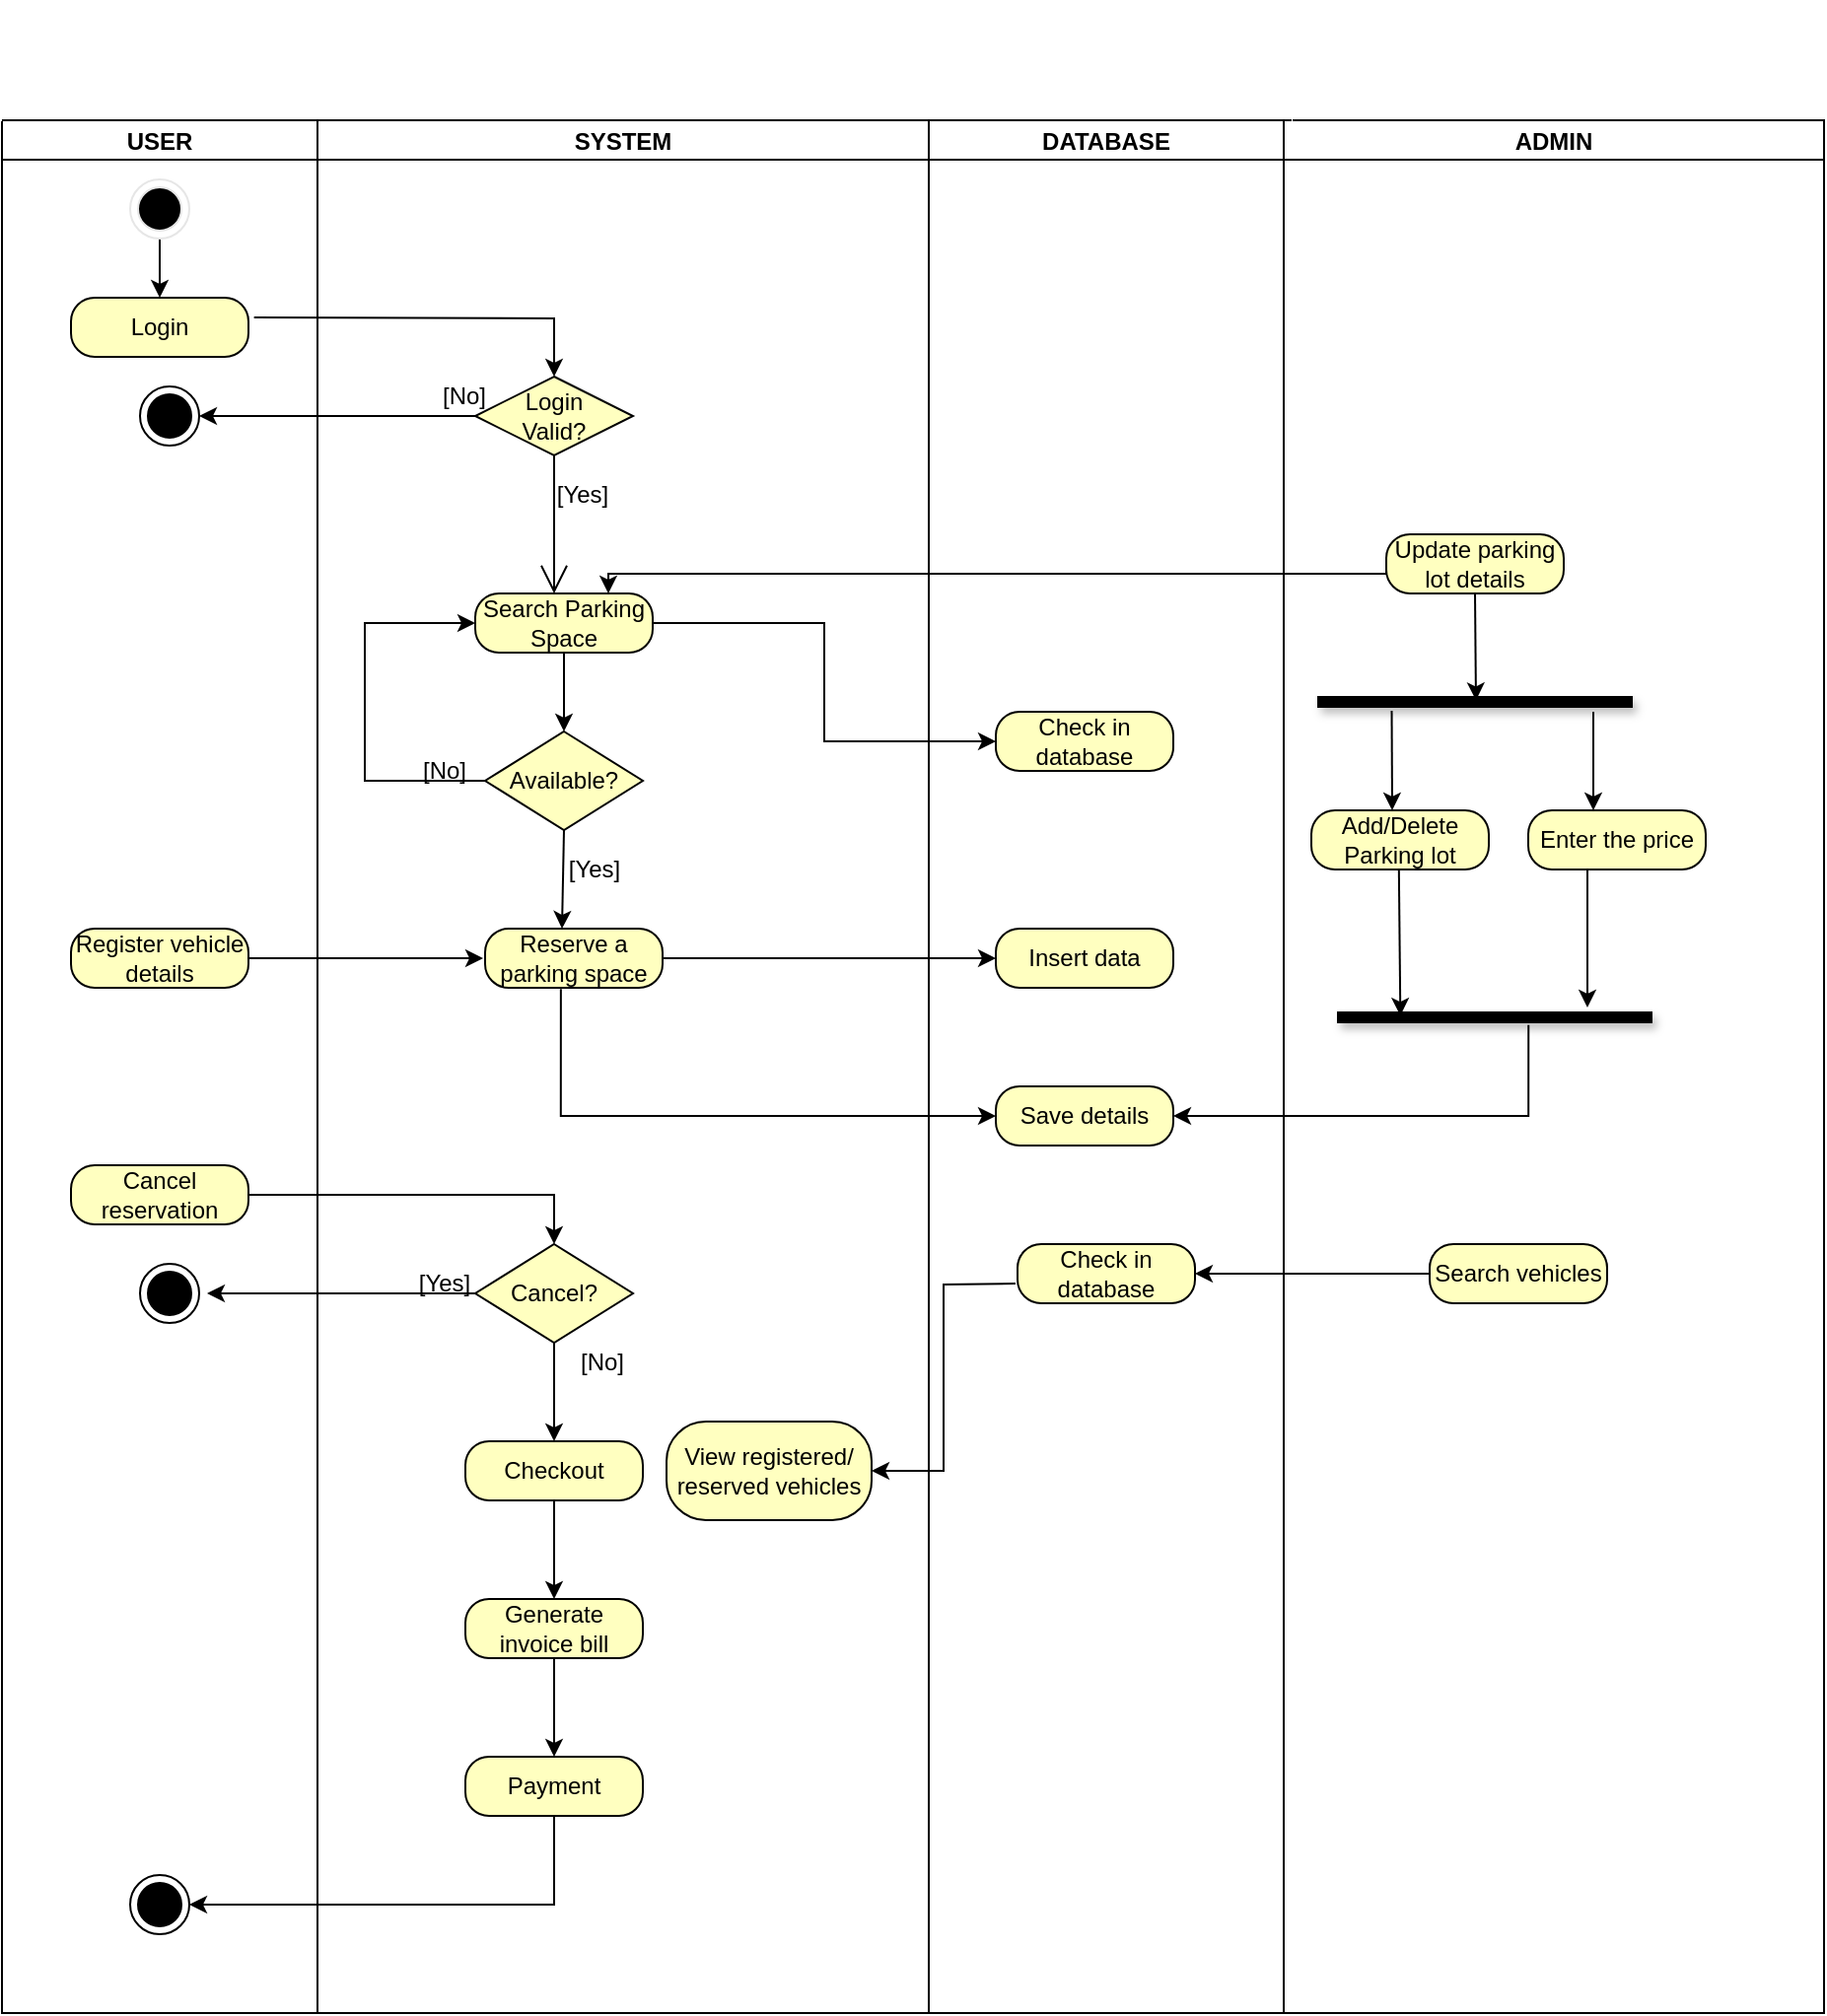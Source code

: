 <mxfile version="18.1.2" type="device"><diagram id="c_wVt138Hi0dX1TscH15" name="Page-1"><mxGraphModel dx="1597" dy="1852" grid="1" gridSize="10" guides="1" tooltips="1" connect="1" arrows="1" fold="1" page="1" pageScale="1" pageWidth="850" pageHeight="1100" math="0" shadow="0"><root><mxCell id="0"/><mxCell id="1" parent="0"/><mxCell id="mEHdNyEY3YdC3BPwxC17-1" value="" style="swimlane;childLayout=stackLayout;resizeParent=1;resizeParentMax=0;startSize=20;fillColor=default;swimlaneLine=1;" parent="1" vertex="1"><mxGeometry x="36" y="30" width="650" height="980" as="geometry"><mxRectangle x="180" y="40" width="60" height="20" as="alternateBounds"/></mxGeometry></mxCell><mxCell id="mEHdNyEY3YdC3BPwxC17-2" value="USER" style="swimlane;startSize=20;" parent="mEHdNyEY3YdC3BPwxC17-1" vertex="1"><mxGeometry y="20" width="160" height="960" as="geometry"><mxRectangle y="20" width="30" height="460" as="alternateBounds"/></mxGeometry></mxCell><mxCell id="mEHdNyEY3YdC3BPwxC17-19" value="" style="edgeStyle=orthogonalEdgeStyle;rounded=0;orthogonalLoop=1;jettySize=auto;html=1;" parent="mEHdNyEY3YdC3BPwxC17-2" source="mEHdNyEY3YdC3BPwxC17-14" target="mEHdNyEY3YdC3BPwxC17-17" edge="1"><mxGeometry relative="1" as="geometry"><Array as="points"><mxPoint x="80" y="45"/></Array></mxGeometry></mxCell><mxCell id="mEHdNyEY3YdC3BPwxC17-14" value="" style="ellipse;html=1;shape=endState;fillColor=#000000;strokeColor=#E6E6E6;" parent="mEHdNyEY3YdC3BPwxC17-2" vertex="1"><mxGeometry x="65" y="30" width="30" height="30" as="geometry"/></mxCell><mxCell id="mEHdNyEY3YdC3BPwxC17-17" value="Login" style="rounded=1;whiteSpace=wrap;html=1;arcSize=40;fontColor=#000000;fillColor=#ffffc0;strokeColor=#000000;" parent="mEHdNyEY3YdC3BPwxC17-2" vertex="1"><mxGeometry x="35" y="90" width="90" height="30" as="geometry"/></mxCell><mxCell id="mEHdNyEY3YdC3BPwxC17-87" value="" style="ellipse;html=1;shape=endState;fillColor=#000000;strokeColor=#000000;fontFamily=Helvetica;fontSize=12;fontColor=default;startSize=20;" parent="mEHdNyEY3YdC3BPwxC17-2" vertex="1"><mxGeometry x="65" y="890" width="30" height="30" as="geometry"/></mxCell><mxCell id="vMOf_9jlws3HexfgJWtq-11" value="" style="ellipse;html=1;shape=endState;fillColor=#000000;strokeColor=#000000;fontFamily=Helvetica;fontSize=12;fontColor=default;startSize=20;" vertex="1" parent="mEHdNyEY3YdC3BPwxC17-2"><mxGeometry x="70" y="135" width="30" height="30" as="geometry"/></mxCell><mxCell id="vMOf_9jlws3HexfgJWtq-23" value="Register vehicle details" style="rounded=1;whiteSpace=wrap;html=1;arcSize=40;fontColor=#000000;fillColor=#ffffc0;strokeColor=#000000;" vertex="1" parent="mEHdNyEY3YdC3BPwxC17-2"><mxGeometry x="35" y="410" width="90" height="30" as="geometry"/></mxCell><mxCell id="vMOf_9jlws3HexfgJWtq-42" value="Cancel reservation" style="rounded=1;whiteSpace=wrap;html=1;arcSize=40;fontColor=#000000;fillColor=#ffffc0;strokeColor=#000000;" vertex="1" parent="mEHdNyEY3YdC3BPwxC17-2"><mxGeometry x="35" y="530" width="90" height="30" as="geometry"/></mxCell><mxCell id="vMOf_9jlws3HexfgJWtq-46" value="" style="endArrow=classic;html=1;rounded=0;exitX=0;exitY=0.5;exitDx=0;exitDy=0;" edge="1" parent="mEHdNyEY3YdC3BPwxC17-2" source="vMOf_9jlws3HexfgJWtq-43"><mxGeometry width="50" height="50" relative="1" as="geometry"><mxPoint x="84" y="650" as="sourcePoint"/><mxPoint x="104" y="595" as="targetPoint"/></mxGeometry></mxCell><mxCell id="vMOf_9jlws3HexfgJWtq-47" value="" style="ellipse;html=1;shape=endState;fillColor=#000000;strokeColor=#000000;fontFamily=Helvetica;fontSize=12;fontColor=default;startSize=20;" vertex="1" parent="mEHdNyEY3YdC3BPwxC17-2"><mxGeometry x="70" y="580" width="30" height="30" as="geometry"/></mxCell><mxCell id="mEHdNyEY3YdC3BPwxC17-3" value="SYSTEM" style="swimlane;startSize=20;" parent="mEHdNyEY3YdC3BPwxC17-1" vertex="1"><mxGeometry x="160" y="20" width="310" height="960" as="geometry"/></mxCell><mxCell id="mEHdNyEY3YdC3BPwxC17-67" value="Payment" style="rounded=1;whiteSpace=wrap;html=1;arcSize=40;fontColor=#000000;fillColor=#ffffc0;strokeColor=#000000;" parent="mEHdNyEY3YdC3BPwxC17-3" vertex="1"><mxGeometry x="75" y="830" width="90" height="30" as="geometry"/></mxCell><mxCell id="mEHdNyEY3YdC3BPwxC17-29" value="" style="endArrow=classic;html=1;rounded=0;fontFamily=Helvetica;fontSize=12;fontColor=default;edgeStyle=orthogonalEdgeStyle;entryX=0.5;entryY=0;entryDx=0;entryDy=0;" parent="mEHdNyEY3YdC3BPwxC17-3" edge="1" target="vMOf_9jlws3HexfgJWtq-5"><mxGeometry width="50" height="50" relative="1" as="geometry"><mxPoint x="-32.17" y="100" as="sourcePoint"/><mxPoint x="84" y="100" as="targetPoint"/></mxGeometry></mxCell><mxCell id="vMOf_9jlws3HexfgJWtq-5" value="Login &lt;br&gt;Valid?" style="rhombus;whiteSpace=wrap;html=1;fillColor=#ffffc0;strokeColor=#000000;" vertex="1" parent="mEHdNyEY3YdC3BPwxC17-3"><mxGeometry x="80" y="130" width="80" height="40" as="geometry"/></mxCell><mxCell id="vMOf_9jlws3HexfgJWtq-15" value="" style="edgeStyle=orthogonalEdgeStyle;rounded=0;orthogonalLoop=1;jettySize=auto;html=1;" edge="1" parent="mEHdNyEY3YdC3BPwxC17-3" source="vMOf_9jlws3HexfgJWtq-12" target="vMOf_9jlws3HexfgJWtq-14"><mxGeometry relative="1" as="geometry"/></mxCell><mxCell id="vMOf_9jlws3HexfgJWtq-12" value="Search Parking Space" style="rounded=1;whiteSpace=wrap;html=1;arcSize=40;fontColor=#000000;fillColor=#ffffc0;strokeColor=#000000;" vertex="1" parent="mEHdNyEY3YdC3BPwxC17-3"><mxGeometry x="80" y="240" width="90" height="30" as="geometry"/></mxCell><mxCell id="vMOf_9jlws3HexfgJWtq-14" value="Available?" style="rhombus;whiteSpace=wrap;html=1;fillColor=#ffffc0;strokeColor=#000000;" vertex="1" parent="mEHdNyEY3YdC3BPwxC17-3"><mxGeometry x="85" y="310" width="80" height="50" as="geometry"/></mxCell><mxCell id="vMOf_9jlws3HexfgJWtq-16" value="" style="endArrow=classic;html=1;rounded=0;edgeStyle=orthogonalEdgeStyle;exitX=0;exitY=0.5;exitDx=0;exitDy=0;entryX=0;entryY=0.5;entryDx=0;entryDy=0;" edge="1" parent="mEHdNyEY3YdC3BPwxC17-3" source="vMOf_9jlws3HexfgJWtq-14" target="vMOf_9jlws3HexfgJWtq-12"><mxGeometry width="50" height="50" relative="1" as="geometry"><mxPoint x="-276" y="410" as="sourcePoint"/><mxPoint x="-226" y="360" as="targetPoint"/><Array as="points"><mxPoint x="24" y="335"/><mxPoint x="24" y="255"/></Array></mxGeometry></mxCell><mxCell id="vMOf_9jlws3HexfgJWtq-20" value="" style="endArrow=classic;html=1;rounded=0;exitX=0.5;exitY=1;exitDx=0;exitDy=0;" edge="1" parent="mEHdNyEY3YdC3BPwxC17-3" source="vMOf_9jlws3HexfgJWtq-14"><mxGeometry width="50" height="50" relative="1" as="geometry"><mxPoint x="114" y="500" as="sourcePoint"/><mxPoint x="124" y="410" as="targetPoint"/></mxGeometry></mxCell><mxCell id="vMOf_9jlws3HexfgJWtq-22" value="Reserve a parking space" style="rounded=1;whiteSpace=wrap;html=1;arcSize=40;fontColor=#000000;fillColor=#ffffc0;strokeColor=#000000;" vertex="1" parent="mEHdNyEY3YdC3BPwxC17-3"><mxGeometry x="85" y="410" width="90" height="30" as="geometry"/></mxCell><mxCell id="vMOf_9jlws3HexfgJWtq-50" value="" style="edgeStyle=orthogonalEdgeStyle;rounded=0;orthogonalLoop=1;jettySize=auto;html=1;" edge="1" parent="mEHdNyEY3YdC3BPwxC17-3" source="vMOf_9jlws3HexfgJWtq-43" target="vMOf_9jlws3HexfgJWtq-49"><mxGeometry relative="1" as="geometry"/></mxCell><mxCell id="vMOf_9jlws3HexfgJWtq-43" value="Cancel?" style="rhombus;whiteSpace=wrap;html=1;fillColor=#ffffc0;strokeColor=#000000;" vertex="1" parent="mEHdNyEY3YdC3BPwxC17-3"><mxGeometry x="80" y="570" width="80" height="50" as="geometry"/></mxCell><mxCell id="vMOf_9jlws3HexfgJWtq-52" value="" style="edgeStyle=orthogonalEdgeStyle;rounded=0;orthogonalLoop=1;jettySize=auto;html=1;" edge="1" parent="mEHdNyEY3YdC3BPwxC17-3" source="vMOf_9jlws3HexfgJWtq-49" target="vMOf_9jlws3HexfgJWtq-51"><mxGeometry relative="1" as="geometry"/></mxCell><mxCell id="vMOf_9jlws3HexfgJWtq-49" value="Checkout" style="rounded=1;whiteSpace=wrap;html=1;arcSize=40;fontColor=#000000;fillColor=#ffffc0;strokeColor=#000000;" vertex="1" parent="mEHdNyEY3YdC3BPwxC17-3"><mxGeometry x="75" y="670" width="90" height="30" as="geometry"/></mxCell><mxCell id="vMOf_9jlws3HexfgJWtq-53" value="" style="edgeStyle=orthogonalEdgeStyle;rounded=0;orthogonalLoop=1;jettySize=auto;html=1;" edge="1" parent="mEHdNyEY3YdC3BPwxC17-3" source="vMOf_9jlws3HexfgJWtq-51" target="mEHdNyEY3YdC3BPwxC17-67"><mxGeometry relative="1" as="geometry"/></mxCell><mxCell id="vMOf_9jlws3HexfgJWtq-51" value="Generate invoice bill" style="rounded=1;whiteSpace=wrap;html=1;arcSize=40;fontColor=#000000;fillColor=#ffffc0;strokeColor=#000000;" vertex="1" parent="mEHdNyEY3YdC3BPwxC17-3"><mxGeometry x="75" y="750" width="90" height="30" as="geometry"/></mxCell><mxCell id="vMOf_9jlws3HexfgJWtq-60" value="View registered/&lt;br&gt;reserved vehicles" style="rounded=1;whiteSpace=wrap;html=1;arcSize=40;fontColor=#000000;fillColor=#ffffc0;strokeColor=#000000;" vertex="1" parent="mEHdNyEY3YdC3BPwxC17-3"><mxGeometry x="177" y="660" width="104" height="50" as="geometry"/></mxCell><mxCell id="mEHdNyEY3YdC3BPwxC17-4" value="DATABASE" style="swimlane;startSize=20;" parent="mEHdNyEY3YdC3BPwxC17-1" vertex="1"><mxGeometry x="470" y="20" width="180" height="960" as="geometry"/></mxCell><mxCell id="mEHdNyEY3YdC3BPwxC17-42" value="Insert data" style="rounded=1;whiteSpace=wrap;html=1;arcSize=40;fontColor=#000000;fillColor=#ffffc0;strokeColor=#000000;" parent="mEHdNyEY3YdC3BPwxC17-4" vertex="1"><mxGeometry x="34" y="410" width="90" height="30" as="geometry"/></mxCell><mxCell id="mEHdNyEY3YdC3BPwxC17-84" value="Check in database" style="rounded=1;whiteSpace=wrap;html=1;arcSize=40;fontColor=#000000;fillColor=#ffffc0;strokeColor=#000000;" parent="mEHdNyEY3YdC3BPwxC17-4" vertex="1"><mxGeometry x="45" y="570" width="90" height="30" as="geometry"/></mxCell><mxCell id="vMOf_9jlws3HexfgJWtq-18" value="Check in database" style="rounded=1;whiteSpace=wrap;html=1;arcSize=40;fontColor=#000000;fillColor=#ffffc0;strokeColor=#000000;" vertex="1" parent="mEHdNyEY3YdC3BPwxC17-4"><mxGeometry x="34" y="300" width="90" height="30" as="geometry"/></mxCell><mxCell id="vMOf_9jlws3HexfgJWtq-34" value="Save details" style="rounded=1;whiteSpace=wrap;html=1;arcSize=40;fontColor=#000000;fillColor=#ffffc0;strokeColor=#000000;" vertex="1" parent="mEHdNyEY3YdC3BPwxC17-4"><mxGeometry x="34" y="490" width="90" height="30" as="geometry"/></mxCell><mxCell id="vMOf_9jlws3HexfgJWtq-61" value="" style="endArrow=classic;html=1;rounded=0;entryX=1;entryY=0.5;entryDx=0;entryDy=0;edgeStyle=orthogonalEdgeStyle;" edge="1" parent="mEHdNyEY3YdC3BPwxC17-4" target="vMOf_9jlws3HexfgJWtq-60"><mxGeometry width="50" height="50" relative="1" as="geometry"><mxPoint x="44" y="590" as="sourcePoint"/><mxPoint x="54" y="680" as="targetPoint"/></mxGeometry></mxCell><mxCell id="vMOf_9jlws3HexfgJWtq-19" value="" style="endArrow=classic;html=1;rounded=0;entryX=0;entryY=0.5;entryDx=0;entryDy=0;exitX=1;exitY=0.5;exitDx=0;exitDy=0;edgeStyle=orthogonalEdgeStyle;" edge="1" parent="mEHdNyEY3YdC3BPwxC17-1" source="vMOf_9jlws3HexfgJWtq-12" target="vMOf_9jlws3HexfgJWtq-18"><mxGeometry width="50" height="50" relative="1" as="geometry"><mxPoint x="304" y="480" as="sourcePoint"/><mxPoint x="354" y="430" as="targetPoint"/></mxGeometry></mxCell><mxCell id="vMOf_9jlws3HexfgJWtq-24" value="" style="endArrow=classic;html=1;rounded=0;exitX=1;exitY=0.5;exitDx=0;exitDy=0;" edge="1" parent="mEHdNyEY3YdC3BPwxC17-1" source="vMOf_9jlws3HexfgJWtq-23"><mxGeometry width="50" height="50" relative="1" as="geometry"><mxPoint x="204" y="560" as="sourcePoint"/><mxPoint x="244" y="445" as="targetPoint"/></mxGeometry></mxCell><mxCell id="vMOf_9jlws3HexfgJWtq-33" value="" style="endArrow=classic;html=1;rounded=0;exitX=1;exitY=0.5;exitDx=0;exitDy=0;entryX=0;entryY=0.5;entryDx=0;entryDy=0;" edge="1" parent="mEHdNyEY3YdC3BPwxC17-1" source="vMOf_9jlws3HexfgJWtq-22" target="mEHdNyEY3YdC3BPwxC17-42"><mxGeometry width="50" height="50" relative="1" as="geometry"><mxPoint x="354" y="480" as="sourcePoint"/><mxPoint x="404" y="430" as="targetPoint"/></mxGeometry></mxCell><mxCell id="vMOf_9jlws3HexfgJWtq-35" value="" style="endArrow=classic;html=1;rounded=0;edgeStyle=orthogonalEdgeStyle;entryX=0;entryY=0.5;entryDx=0;entryDy=0;exitX=0.427;exitY=1.019;exitDx=0;exitDy=0;exitPerimeter=0;" edge="1" parent="mEHdNyEY3YdC3BPwxC17-1" source="vMOf_9jlws3HexfgJWtq-22" target="vMOf_9jlws3HexfgJWtq-34"><mxGeometry width="50" height="50" relative="1" as="geometry"><mxPoint x="284" y="470" as="sourcePoint"/><mxPoint x="294" y="500" as="targetPoint"/><Array as="points"><mxPoint x="283" y="525"/></Array></mxGeometry></mxCell><mxCell id="vMOf_9jlws3HexfgJWtq-45" value="" style="endArrow=classic;html=1;rounded=0;edgeStyle=orthogonalEdgeStyle;entryX=0.5;entryY=0;entryDx=0;entryDy=0;exitX=1;exitY=0.5;exitDx=0;exitDy=0;" edge="1" parent="mEHdNyEY3YdC3BPwxC17-1" source="vMOf_9jlws3HexfgJWtq-42" target="vMOf_9jlws3HexfgJWtq-43"><mxGeometry width="50" height="50" relative="1" as="geometry"><mxPoint x="184" y="600" as="sourcePoint"/><mxPoint x="234" y="550" as="targetPoint"/></mxGeometry></mxCell><mxCell id="vMOf_9jlws3HexfgJWtq-9" value="" style="endArrow=classic;html=1;rounded=0;exitX=0;exitY=0.5;exitDx=0;exitDy=0;entryX=1;entryY=0.5;entryDx=0;entryDy=0;" edge="1" parent="mEHdNyEY3YdC3BPwxC17-1" source="vMOf_9jlws3HexfgJWtq-5" target="vMOf_9jlws3HexfgJWtq-11"><mxGeometry width="50" height="50" relative="1" as="geometry"><mxPoint x="-156" y="330" as="sourcePoint"/><mxPoint x="104" y="180" as="targetPoint"/></mxGeometry></mxCell><mxCell id="vMOf_9jlws3HexfgJWtq-56" value="" style="endArrow=classic;html=1;rounded=0;exitX=0.5;exitY=1;exitDx=0;exitDy=0;edgeStyle=orthogonalEdgeStyle;entryX=1;entryY=0.5;entryDx=0;entryDy=0;" edge="1" parent="mEHdNyEY3YdC3BPwxC17-1" source="mEHdNyEY3YdC3BPwxC17-67" target="mEHdNyEY3YdC3BPwxC17-87"><mxGeometry width="50" height="50" relative="1" as="geometry"><mxPoint x="194" y="1000" as="sourcePoint"/><mxPoint x="244" y="950" as="targetPoint"/></mxGeometry></mxCell><mxCell id="vMOf_9jlws3HexfgJWtq-1" value="ADMIN" style="swimlane;startSize=20;" vertex="1" parent="1"><mxGeometry x="686" y="50" width="274" height="960" as="geometry"/></mxCell><mxCell id="vMOf_9jlws3HexfgJWtq-25" value="Update parking lot details" style="rounded=1;whiteSpace=wrap;html=1;arcSize=40;fontColor=#000000;fillColor=#ffffc0;strokeColor=#000000;" vertex="1" parent="vMOf_9jlws3HexfgJWtq-1"><mxGeometry x="52" y="210" width="90" height="30" as="geometry"/></mxCell><mxCell id="vMOf_9jlws3HexfgJWtq-26" value="" style="line;strokeWidth=6;fillColor=none;align=left;verticalAlign=middle;spacingTop=-1;spacingLeft=3;spacingRight=3;rotatable=0;labelPosition=right;points=[];portConstraint=eastwest;fontFamily=Helvetica;fontSize=9;fontColor=default;html=1;shadow=1;sketch=0;" vertex="1" parent="vMOf_9jlws3HexfgJWtq-1"><mxGeometry x="17" y="290" width="160" height="10" as="geometry"/></mxCell><mxCell id="vMOf_9jlws3HexfgJWtq-27" value="" style="endArrow=classic;html=1;rounded=0;exitX=0.5;exitY=1;exitDx=0;exitDy=0;entryX=0.503;entryY=0.42;entryDx=0;entryDy=0;entryPerimeter=0;" edge="1" parent="vMOf_9jlws3HexfgJWtq-1" source="vMOf_9jlws3HexfgJWtq-25" target="vMOf_9jlws3HexfgJWtq-26"><mxGeometry width="50" height="50" relative="1" as="geometry"><mxPoint x="64" y="410" as="sourcePoint"/><mxPoint x="114" y="360" as="targetPoint"/></mxGeometry></mxCell><mxCell id="vMOf_9jlws3HexfgJWtq-29" value="Add/Delete Parking lot" style="rounded=1;whiteSpace=wrap;html=1;arcSize=40;fontColor=#000000;fillColor=#ffffc0;strokeColor=#000000;" vertex="1" parent="vMOf_9jlws3HexfgJWtq-1"><mxGeometry x="14" y="350" width="90" height="30" as="geometry"/></mxCell><mxCell id="vMOf_9jlws3HexfgJWtq-28" value="Enter the price" style="rounded=1;whiteSpace=wrap;html=1;arcSize=40;fontColor=#000000;fillColor=#ffffc0;strokeColor=#000000;" vertex="1" parent="vMOf_9jlws3HexfgJWtq-1"><mxGeometry x="124" y="350" width="90" height="30" as="geometry"/></mxCell><mxCell id="vMOf_9jlws3HexfgJWtq-30" value="" style="endArrow=classic;html=1;rounded=0;exitX=0.236;exitY=0.953;exitDx=0;exitDy=0;exitPerimeter=0;" edge="1" parent="vMOf_9jlws3HexfgJWtq-1" source="vMOf_9jlws3HexfgJWtq-26"><mxGeometry width="50" height="50" relative="1" as="geometry"><mxPoint x="64" y="500" as="sourcePoint"/><mxPoint x="55" y="350" as="targetPoint"/></mxGeometry></mxCell><mxCell id="vMOf_9jlws3HexfgJWtq-32" value="" style="endArrow=classic;html=1;rounded=0;" edge="1" parent="vMOf_9jlws3HexfgJWtq-1"><mxGeometry width="50" height="50" relative="1" as="geometry"><mxPoint x="157" y="300" as="sourcePoint"/><mxPoint x="157" y="350" as="targetPoint"/></mxGeometry></mxCell><mxCell id="vMOf_9jlws3HexfgJWtq-37" value="" style="line;strokeWidth=6;fillColor=none;align=left;verticalAlign=middle;spacingTop=-1;spacingLeft=3;spacingRight=3;rotatable=0;labelPosition=right;points=[];portConstraint=eastwest;fontFamily=Helvetica;fontSize=9;fontColor=default;html=1;shadow=1;sketch=0;" vertex="1" parent="vMOf_9jlws3HexfgJWtq-1"><mxGeometry x="27" y="450" width="160" height="10" as="geometry"/></mxCell><mxCell id="vMOf_9jlws3HexfgJWtq-39" value="" style="endArrow=classic;html=1;rounded=0;exitX=0.236;exitY=0.953;exitDx=0;exitDy=0;exitPerimeter=0;entryX=0.201;entryY=0.412;entryDx=0;entryDy=0;entryPerimeter=0;" edge="1" parent="vMOf_9jlws3HexfgJWtq-1" target="vMOf_9jlws3HexfgJWtq-37"><mxGeometry width="50" height="50" relative="1" as="geometry"><mxPoint x="58.41" y="380" as="sourcePoint"/><mxPoint x="58.65" y="430.47" as="targetPoint"/></mxGeometry></mxCell><mxCell id="vMOf_9jlws3HexfgJWtq-40" value="" style="endArrow=classic;html=1;rounded=0;" edge="1" parent="vMOf_9jlws3HexfgJWtq-1"><mxGeometry width="50" height="50" relative="1" as="geometry"><mxPoint x="154" y="380" as="sourcePoint"/><mxPoint x="154" y="450" as="targetPoint"/></mxGeometry></mxCell><mxCell id="vMOf_9jlws3HexfgJWtq-58" value="Search vehicles" style="rounded=1;whiteSpace=wrap;html=1;arcSize=40;fontColor=#000000;fillColor=#ffffc0;strokeColor=#000000;" vertex="1" parent="vMOf_9jlws3HexfgJWtq-1"><mxGeometry x="74" y="570" width="90" height="30" as="geometry"/></mxCell><mxCell id="vMOf_9jlws3HexfgJWtq-8" value="" style="endArrow=open;endFill=1;endSize=12;html=1;rounded=0;exitX=0.5;exitY=1;exitDx=0;exitDy=0;" edge="1" parent="1" source="vMOf_9jlws3HexfgJWtq-5"><mxGeometry width="160" relative="1" as="geometry"><mxPoint x="210" y="270" as="sourcePoint"/><mxPoint x="316" y="290" as="targetPoint"/></mxGeometry></mxCell><mxCell id="vMOf_9jlws3HexfgJWtq-10" value="[No]" style="text;html=1;align=center;verticalAlign=middle;resizable=0;points=[];autosize=1;strokeColor=none;fillColor=none;" vertex="1" parent="1"><mxGeometry x="250" y="180" width="40" height="20" as="geometry"/></mxCell><mxCell id="vMOf_9jlws3HexfgJWtq-13" value="[Yes]" style="text;html=1;align=center;verticalAlign=middle;resizable=0;points=[];autosize=1;strokeColor=none;fillColor=none;" vertex="1" parent="1"><mxGeometry x="310" y="230" width="40" height="20" as="geometry"/></mxCell><mxCell id="vMOf_9jlws3HexfgJWtq-17" value="[No]" style="text;html=1;align=center;verticalAlign=middle;resizable=0;points=[];autosize=1;strokeColor=none;fillColor=none;" vertex="1" parent="1"><mxGeometry x="240" y="370" width="40" height="20" as="geometry"/></mxCell><mxCell id="vMOf_9jlws3HexfgJWtq-21" value="[Yes]" style="text;html=1;align=center;verticalAlign=middle;resizable=0;points=[];autosize=1;strokeColor=none;fillColor=none;" vertex="1" parent="1"><mxGeometry x="316" y="420" width="40" height="20" as="geometry"/></mxCell><mxCell id="vMOf_9jlws3HexfgJWtq-36" value="" style="endArrow=classic;html=1;rounded=0;entryX=0.75;entryY=0;entryDx=0;entryDy=0;edgeStyle=orthogonalEdgeStyle;exitX=0;exitY=0.5;exitDx=0;exitDy=0;" edge="1" parent="1" source="vMOf_9jlws3HexfgJWtq-25" target="vMOf_9jlws3HexfgJWtq-12"><mxGeometry width="50" height="50" relative="1" as="geometry"><mxPoint x="410" y="270" as="sourcePoint"/><mxPoint x="460" y="220" as="targetPoint"/><Array as="points"><mxPoint x="738" y="280"/><mxPoint x="343" y="280"/></Array></mxGeometry></mxCell><mxCell id="vMOf_9jlws3HexfgJWtq-41" value="" style="endArrow=classic;html=1;rounded=0;edgeStyle=orthogonalEdgeStyle;exitX=0.607;exitY=0.882;exitDx=0;exitDy=0;exitPerimeter=0;" edge="1" parent="1" source="vMOf_9jlws3HexfgJWtq-37"><mxGeometry width="50" height="50" relative="1" as="geometry"><mxPoint x="810" y="530" as="sourcePoint"/><mxPoint x="630" y="555" as="targetPoint"/><Array as="points"><mxPoint x="810" y="555"/></Array></mxGeometry></mxCell><mxCell id="vMOf_9jlws3HexfgJWtq-48" value="[Yes]" style="text;html=1;align=center;verticalAlign=middle;resizable=0;points=[];autosize=1;strokeColor=none;fillColor=none;" vertex="1" parent="1"><mxGeometry x="240" y="630" width="40" height="20" as="geometry"/></mxCell><mxCell id="vMOf_9jlws3HexfgJWtq-57" value="[No]" style="text;html=1;align=center;verticalAlign=middle;resizable=0;points=[];autosize=1;strokeColor=none;fillColor=none;" vertex="1" parent="1"><mxGeometry x="320" y="670" width="40" height="20" as="geometry"/></mxCell><mxCell id="vMOf_9jlws3HexfgJWtq-62" value="" style="endArrow=classic;html=1;rounded=0;entryX=1;entryY=0.5;entryDx=0;entryDy=0;exitX=0;exitY=0.5;exitDx=0;exitDy=0;" edge="1" parent="1" source="vMOf_9jlws3HexfgJWtq-58" target="mEHdNyEY3YdC3BPwxC17-84"><mxGeometry width="50" height="50" relative="1" as="geometry"><mxPoint x="740" y="760" as="sourcePoint"/><mxPoint x="790" y="710" as="targetPoint"/></mxGeometry></mxCell><mxCell id="vMOf_9jlws3HexfgJWtq-63" value="" style="rounded=0;whiteSpace=wrap;html=1;strokeColor=#FFFFFF;" vertex="1" parent="1"><mxGeometry x="36" y="-10" width="654" height="60" as="geometry"/></mxCell><mxCell id="vMOf_9jlws3HexfgJWtq-64" value="" style="endArrow=none;html=1;rounded=0;entryX=1;entryY=1;entryDx=0;entryDy=0;" edge="1" parent="1" target="vMOf_9jlws3HexfgJWtq-63"><mxGeometry width="50" height="50" relative="1" as="geometry"><mxPoint x="36" y="50" as="sourcePoint"/><mxPoint x="256" y="-130" as="targetPoint"/></mxGeometry></mxCell></root></mxGraphModel></diagram></mxfile>